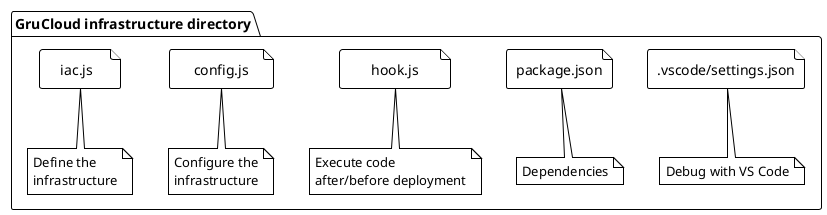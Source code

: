 @startuml grucloud-project-files
!theme plain
skinparam svgLinkTarget _blank

folder "GruCloud infrastructure directory" {


file ".vscode/settings.json"
note bottom
Debug with VS Code
end note

file package.json 

note bottom 
Dependencies
end note

file "      hook.js      "
note bottom
Execute code 
after/before deployment
end note

file "    config.js    "
note bottom
Configure the
infrastructure
end note

file "   iac.js     "
note bottom
Define the
infrastructure
end note


}


@enduml